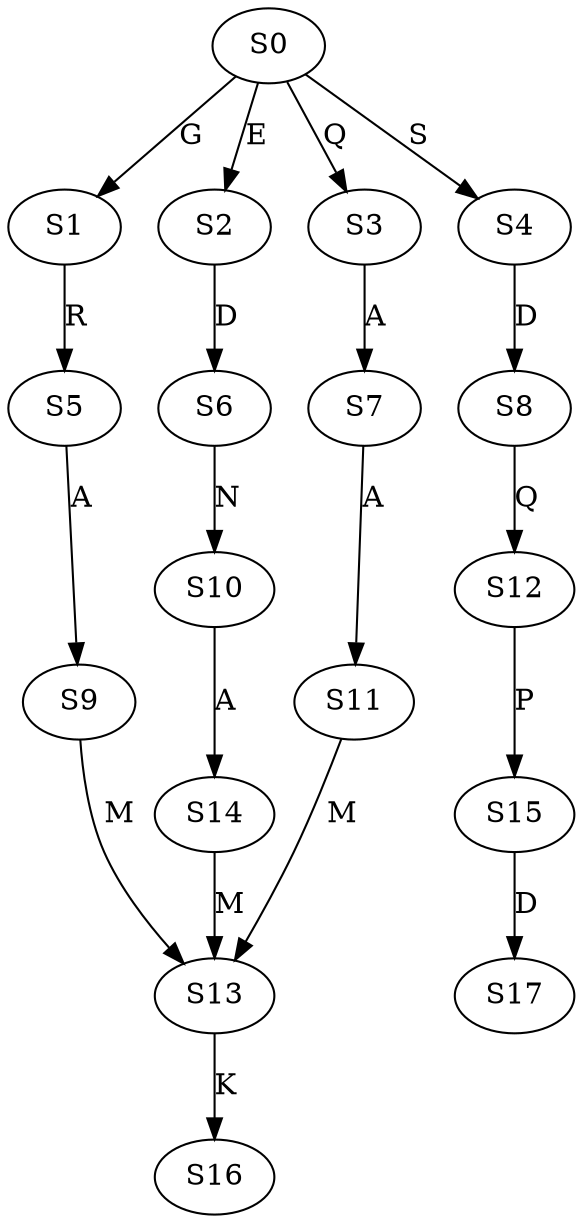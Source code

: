 strict digraph  {
	S0 -> S1 [ label = G ];
	S0 -> S2 [ label = E ];
	S0 -> S3 [ label = Q ];
	S0 -> S4 [ label = S ];
	S1 -> S5 [ label = R ];
	S2 -> S6 [ label = D ];
	S3 -> S7 [ label = A ];
	S4 -> S8 [ label = D ];
	S5 -> S9 [ label = A ];
	S6 -> S10 [ label = N ];
	S7 -> S11 [ label = A ];
	S8 -> S12 [ label = Q ];
	S9 -> S13 [ label = M ];
	S10 -> S14 [ label = A ];
	S11 -> S13 [ label = M ];
	S12 -> S15 [ label = P ];
	S13 -> S16 [ label = K ];
	S14 -> S13 [ label = M ];
	S15 -> S17 [ label = D ];
}

